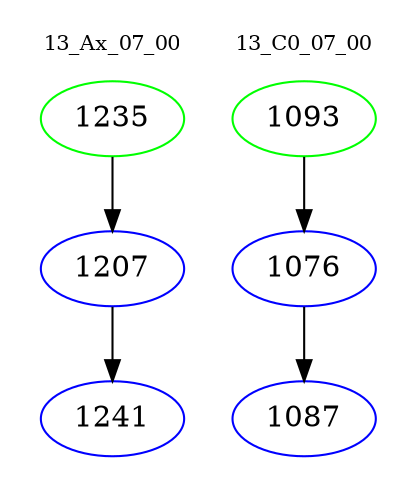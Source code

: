 digraph{
subgraph cluster_0 {
color = white
label = "13_Ax_07_00";
fontsize=10;
T0_1235 [label="1235", color="green"]
T0_1235 -> T0_1207 [color="black"]
T0_1207 [label="1207", color="blue"]
T0_1207 -> T0_1241 [color="black"]
T0_1241 [label="1241", color="blue"]
}
subgraph cluster_1 {
color = white
label = "13_C0_07_00";
fontsize=10;
T1_1093 [label="1093", color="green"]
T1_1093 -> T1_1076 [color="black"]
T1_1076 [label="1076", color="blue"]
T1_1076 -> T1_1087 [color="black"]
T1_1087 [label="1087", color="blue"]
}
}
